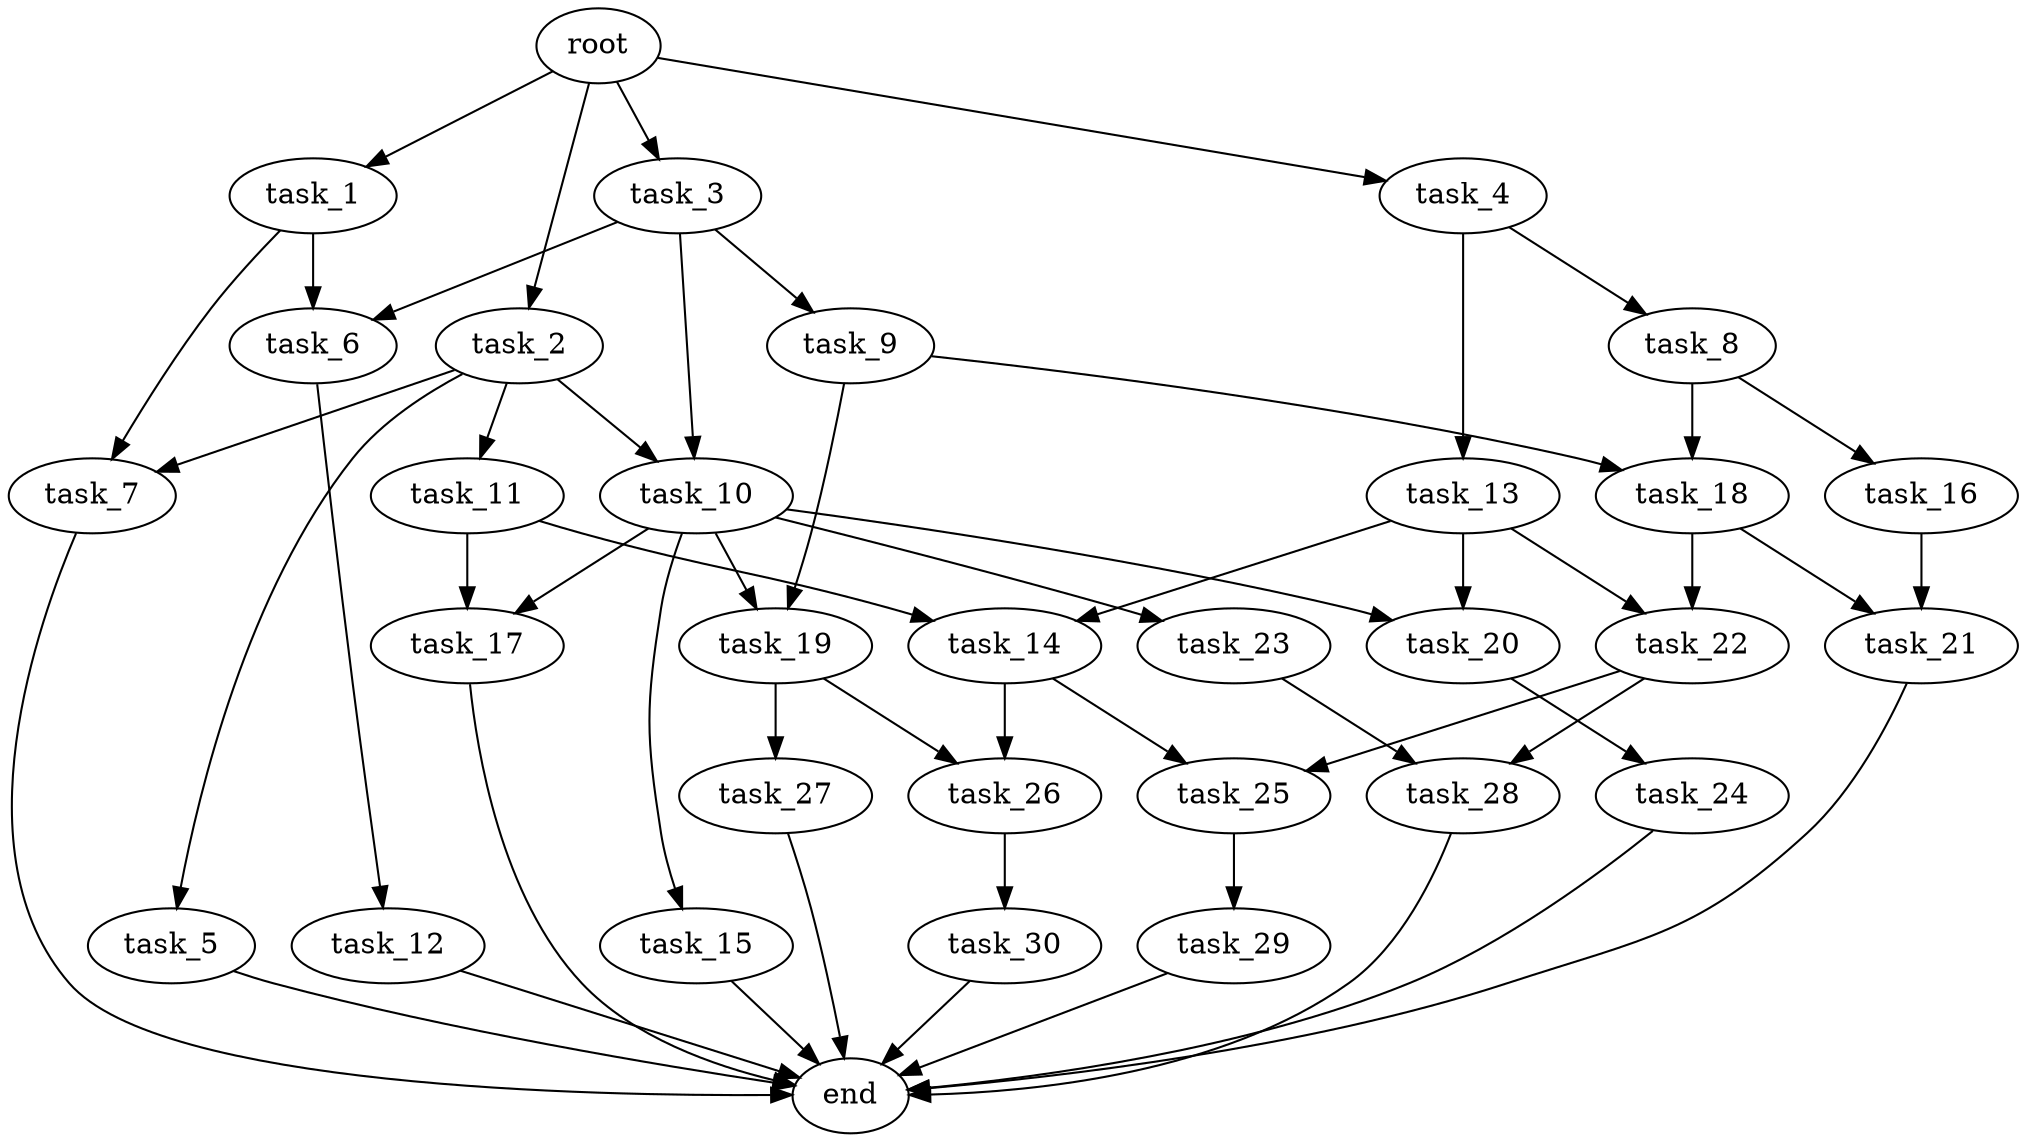 digraph G {
  root [size="0.000000e+00"];
  task_1 [size="9.327323e+10"];
  task_2 [size="2.740921e+10"];
  task_3 [size="6.546225e+10"];
  task_4 [size="2.504642e+10"];
  task_5 [size="3.719066e+10"];
  task_6 [size="9.038099e+10"];
  task_7 [size="1.656085e+10"];
  task_8 [size="3.964019e+10"];
  task_9 [size="3.055787e+10"];
  task_10 [size="6.994714e+10"];
  task_11 [size="2.342204e+10"];
  task_12 [size="6.555197e+10"];
  task_13 [size="7.037277e+10"];
  task_14 [size="1.186195e+08"];
  task_15 [size="4.768590e+10"];
  task_16 [size="1.327865e+10"];
  task_17 [size="2.262682e+10"];
  task_18 [size="6.800147e+10"];
  task_19 [size="9.386019e+08"];
  task_20 [size="6.956275e+10"];
  task_21 [size="8.171273e+10"];
  task_22 [size="9.881561e+10"];
  task_23 [size="4.223717e+10"];
  task_24 [size="1.322619e+10"];
  task_25 [size="7.092122e+09"];
  task_26 [size="3.831316e+10"];
  task_27 [size="7.307903e+10"];
  task_28 [size="1.025169e+10"];
  task_29 [size="3.134201e+10"];
  task_30 [size="8.810009e+10"];
  end [size="0.000000e+00"];

  root -> task_1 [size="1.000000e-12"];
  root -> task_2 [size="1.000000e-12"];
  root -> task_3 [size="1.000000e-12"];
  root -> task_4 [size="1.000000e-12"];
  task_1 -> task_6 [size="4.519049e+08"];
  task_1 -> task_7 [size="8.280426e+07"];
  task_2 -> task_5 [size="3.719066e+08"];
  task_2 -> task_7 [size="8.280426e+07"];
  task_2 -> task_10 [size="3.497357e+08"];
  task_2 -> task_11 [size="2.342204e+08"];
  task_3 -> task_6 [size="4.519049e+08"];
  task_3 -> task_9 [size="3.055787e+08"];
  task_3 -> task_10 [size="3.497357e+08"];
  task_4 -> task_8 [size="3.964019e+08"];
  task_4 -> task_13 [size="7.037277e+08"];
  task_5 -> end [size="1.000000e-12"];
  task_6 -> task_12 [size="6.555197e+08"];
  task_7 -> end [size="1.000000e-12"];
  task_8 -> task_16 [size="1.327865e+08"];
  task_8 -> task_18 [size="3.400074e+08"];
  task_9 -> task_18 [size="3.400074e+08"];
  task_9 -> task_19 [size="4.693009e+06"];
  task_10 -> task_15 [size="4.768590e+08"];
  task_10 -> task_17 [size="1.131341e+08"];
  task_10 -> task_19 [size="4.693009e+06"];
  task_10 -> task_20 [size="3.478138e+08"];
  task_10 -> task_23 [size="4.223717e+08"];
  task_11 -> task_14 [size="5.930975e+05"];
  task_11 -> task_17 [size="1.131341e+08"];
  task_12 -> end [size="1.000000e-12"];
  task_13 -> task_14 [size="5.930975e+05"];
  task_13 -> task_20 [size="3.478138e+08"];
  task_13 -> task_22 [size="4.940780e+08"];
  task_14 -> task_25 [size="3.546061e+07"];
  task_14 -> task_26 [size="1.915658e+08"];
  task_15 -> end [size="1.000000e-12"];
  task_16 -> task_21 [size="4.085637e+08"];
  task_17 -> end [size="1.000000e-12"];
  task_18 -> task_21 [size="4.085637e+08"];
  task_18 -> task_22 [size="4.940780e+08"];
  task_19 -> task_26 [size="1.915658e+08"];
  task_19 -> task_27 [size="7.307903e+08"];
  task_20 -> task_24 [size="1.322619e+08"];
  task_21 -> end [size="1.000000e-12"];
  task_22 -> task_25 [size="3.546061e+07"];
  task_22 -> task_28 [size="5.125846e+07"];
  task_23 -> task_28 [size="5.125846e+07"];
  task_24 -> end [size="1.000000e-12"];
  task_25 -> task_29 [size="3.134201e+08"];
  task_26 -> task_30 [size="8.810009e+08"];
  task_27 -> end [size="1.000000e-12"];
  task_28 -> end [size="1.000000e-12"];
  task_29 -> end [size="1.000000e-12"];
  task_30 -> end [size="1.000000e-12"];
}
